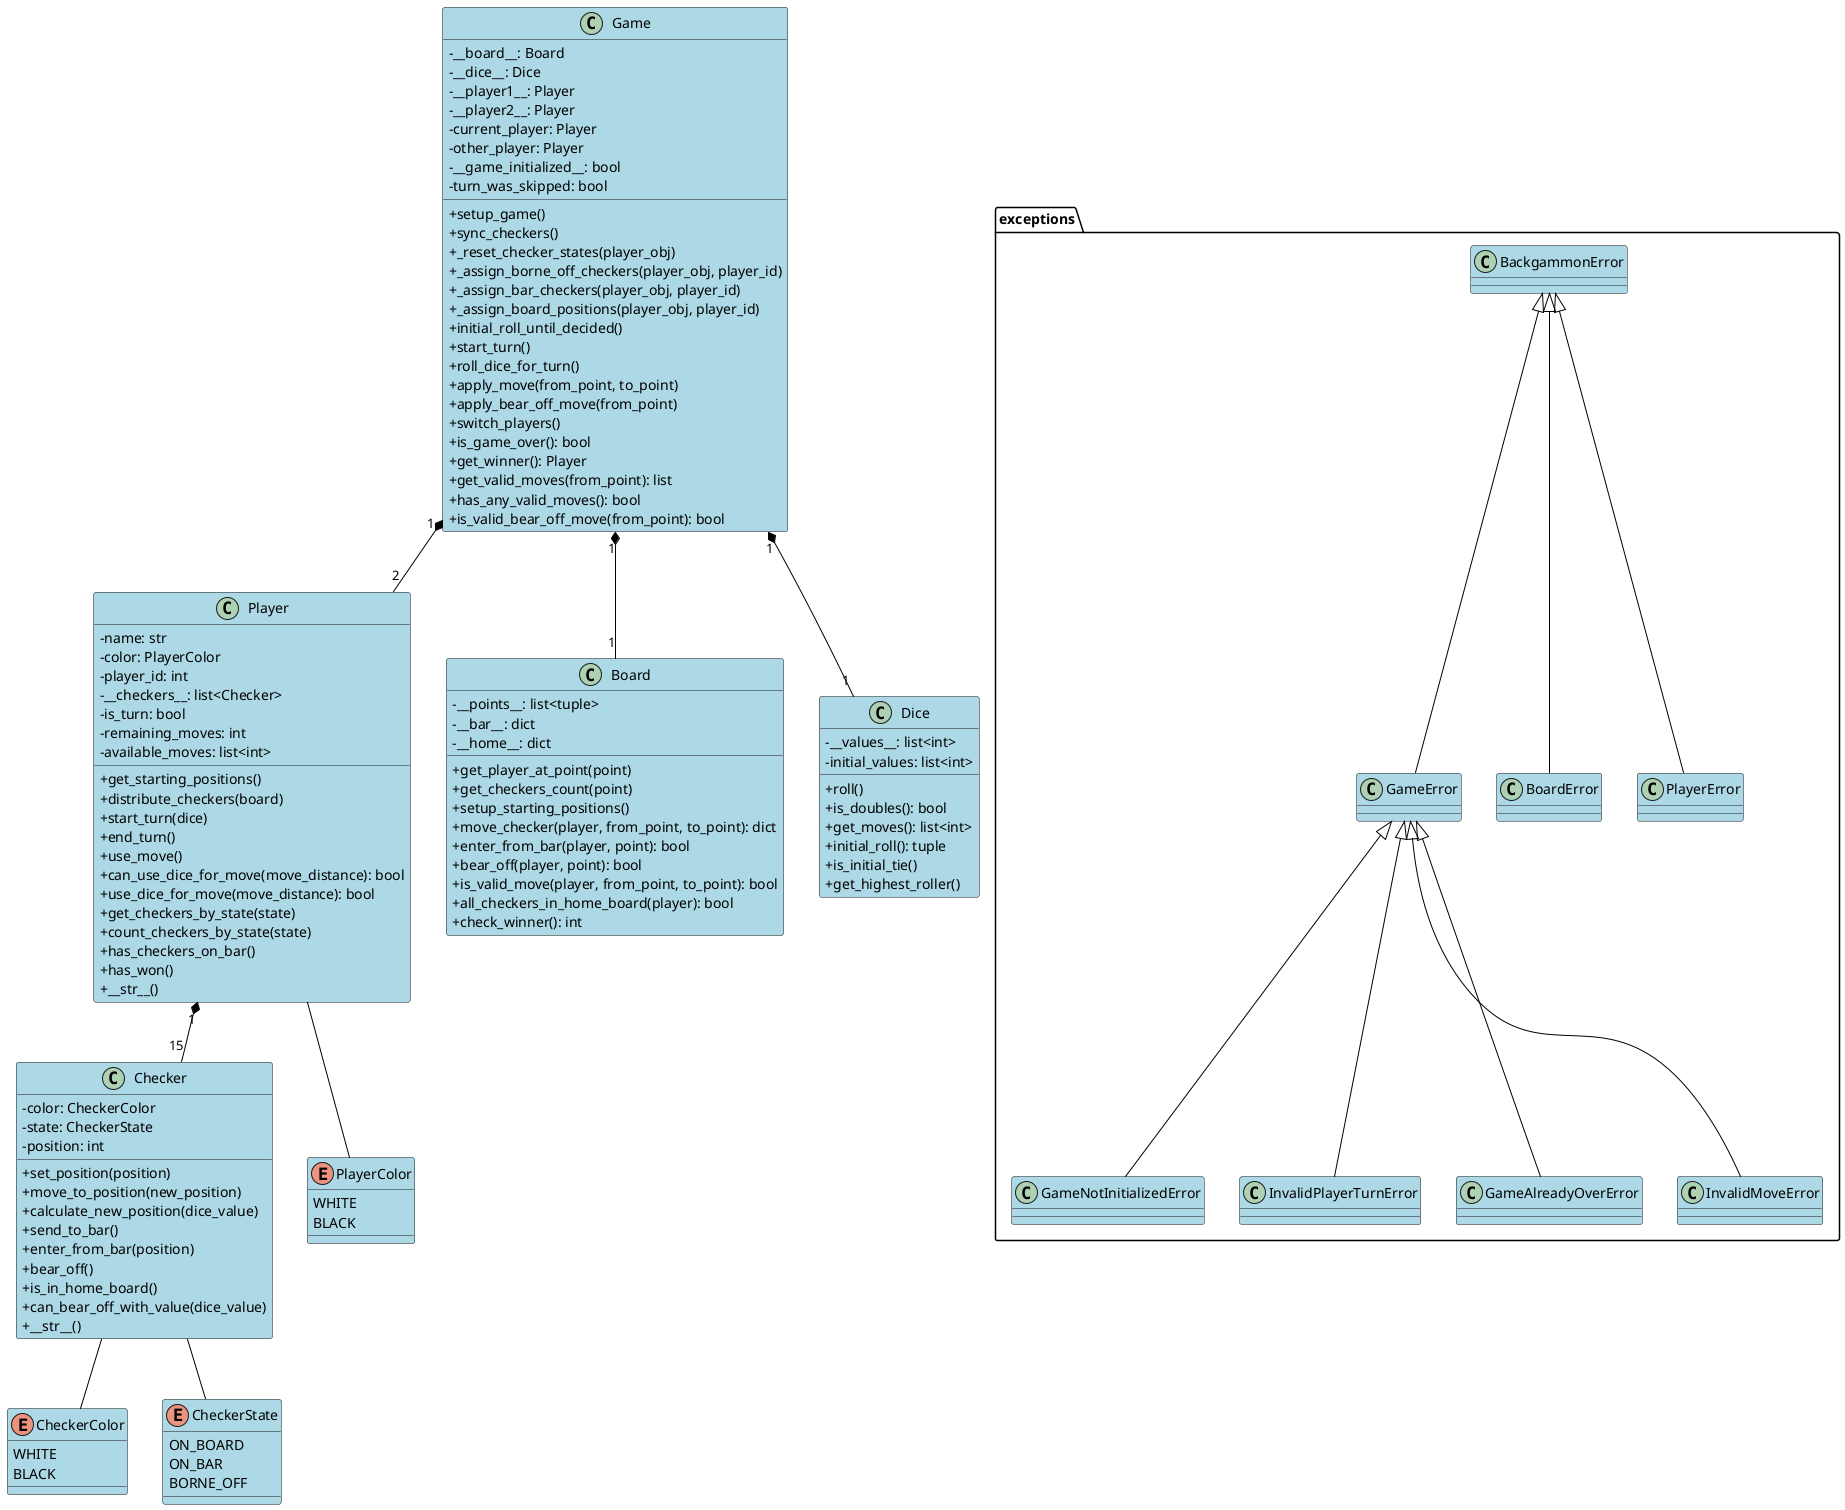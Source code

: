 @startuml Backgammon

' --- Overall Style ---
skinparam classAttributeIconSize 0
skinparam classBackgroundColor LightBlue
skinparam arrowColor Black

' --- Class Definitions ---

class Game {
  - __board__: Board
  - __dice__: Dice
  - __player1__: Player
  - __player2__: Player
  - current_player: Player
  - other_player: Player
  - __game_initialized__: bool
  - turn_was_skipped: bool
  + setup_game()
  + sync_checkers()
  + _reset_checker_states(player_obj)
  + _assign_borne_off_checkers(player_obj, player_id)
  + _assign_bar_checkers(player_obj, player_id)
  + _assign_board_positions(player_obj, player_id)
  + initial_roll_until_decided()
  + start_turn()
  + roll_dice_for_turn()
  + apply_move(from_point, to_point)
  + apply_bear_off_move(from_point)
  + switch_players()
  + is_game_over(): bool
  + get_winner(): Player
  + get_valid_moves(from_point): list
  + has_any_valid_moves(): bool
  + is_valid_bear_off_move(from_point): bool
}

class Player {
  - name: str
  - color: PlayerColor
  - player_id: int
  - __checkers__: list<Checker>
  - is_turn: bool
  - remaining_moves: int
  - available_moves: list<int>
  + get_starting_positions()
  + distribute_checkers(board)
  + start_turn(dice)
  + end_turn()
  + use_move()
  + can_use_dice_for_move(move_distance): bool
  + use_dice_for_move(move_distance): bool
  + get_checkers_by_state(state)
  + count_checkers_by_state(state)
  + has_checkers_on_bar()
  + has_won()
  + __str__()
}

class Board {
  - __points__: list<tuple>
  - __bar__: dict
  - __home__: dict
  + get_player_at_point(point)
  + get_checkers_count(point)
  + setup_starting_positions()
  + move_checker(player, from_point, to_point): dict
  + enter_from_bar(player, point): bool
  + bear_off(player, point): bool
  + is_valid_move(player, from_point, to_point): bool
  + all_checkers_in_home_board(player): bool
  + check_winner(): int
}

class Dice {
  - __values__: list<int>
  - initial_values: list<int>
  + roll()
  + is_doubles(): bool
  + get_moves(): list<int>
  + initial_roll(): tuple
  + is_initial_tie()
  + get_highest_roller()
}

class Checker {
  - color: CheckerColor
  - state: CheckerState
  - position: int
  + set_position(position)
  + move_to_position(new_position)
  + calculate_new_position(dice_value)
  + send_to_bar()
  + enter_from_bar(position)
  + bear_off()
  + is_in_home_board()
  + can_bear_off_with_value(dice_value)
  + __str__()
}

' --- Enum Definitions ---

enum PlayerColor {
  WHITE
  BLACK
}

enum CheckerColor {
  WHITE
  BLACK
}

enum CheckerState {
  ON_BOARD
  ON_BAR
  BORNE_OFF
}

' --- Relationships ---

Game "1" *-- "1" Board
Game "1" *-- "1" Dice
Game "1" *-- "2" Player

Player "1" *-- "15" Checker
Player -- PlayerColor

Checker -- CheckerColor
Checker -- CheckerState

' --- Exception Hierarchy ---

package "exceptions" {
  class BackgammonError
  class GameError
  class BoardError
  class PlayerError
  
  BackgammonError <|-- GameError
  BackgammonError <|-- BoardError
  BackgammonError <|-- PlayerError
  
  GameError <|-- GameNotInitializedError
  GameError <|-- InvalidPlayerTurnError
  GameError <|-- GameAlreadyOverError
  GameError <|-- InvalidMoveError
}

@enduml
